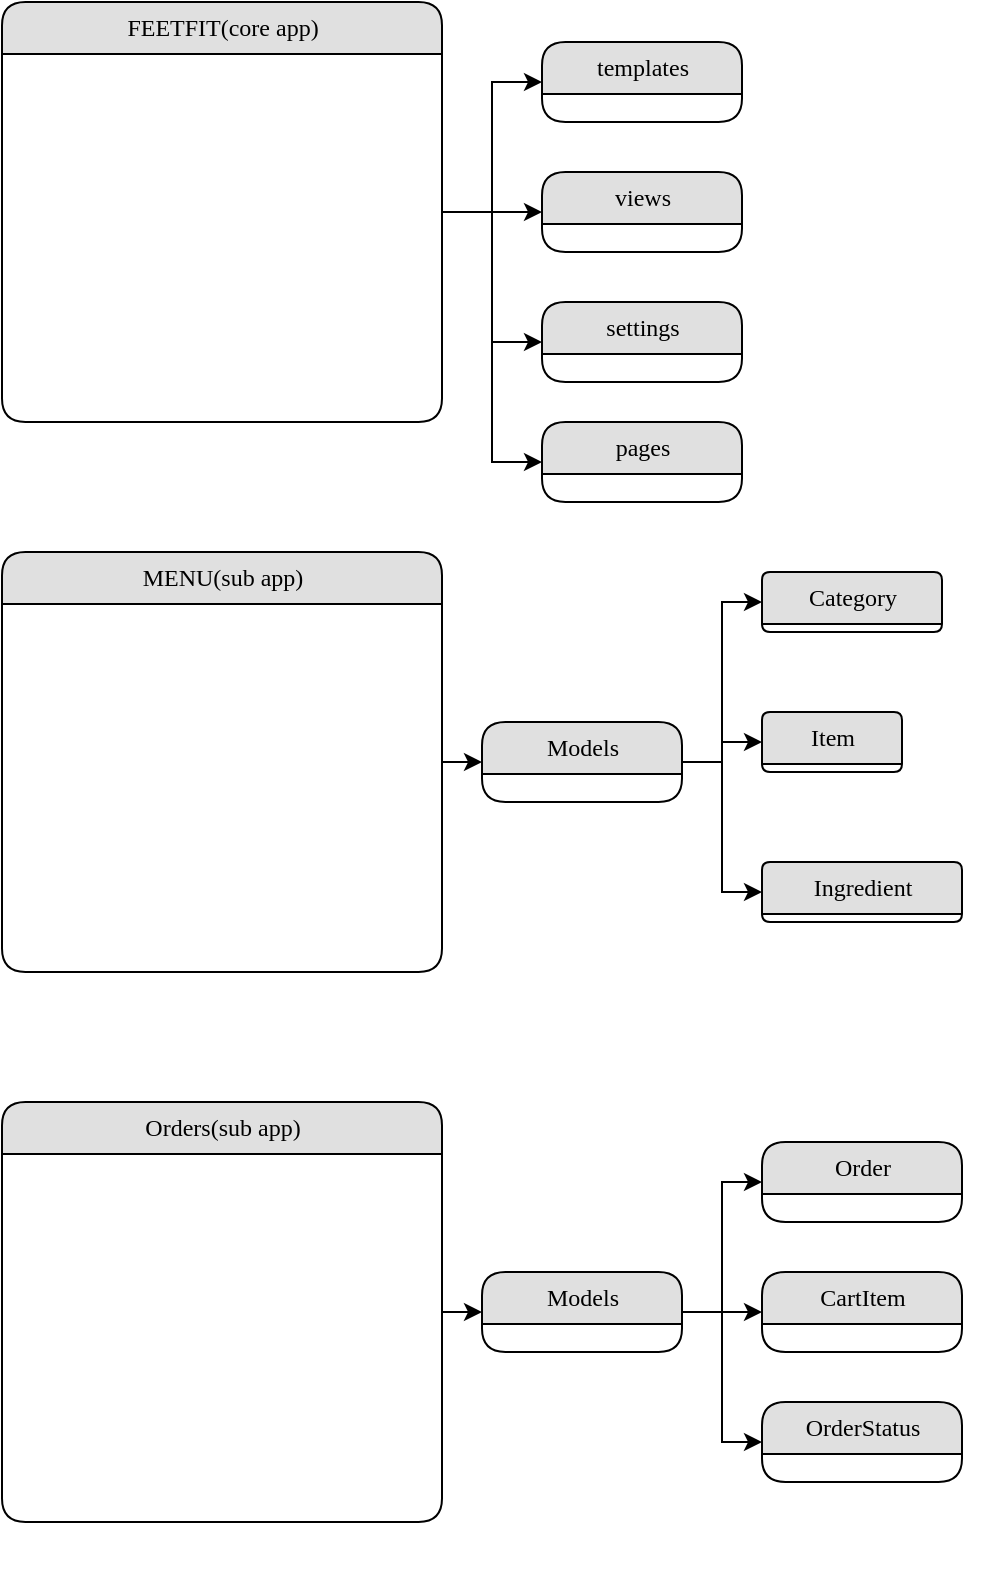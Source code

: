 <mxfile version="21.6.8" type="github">
  <diagram name="Page-1" id="b520641d-4fe3-3701-9064-5fc419738815">
    <mxGraphModel dx="296" dy="434" grid="1" gridSize="10" guides="1" tooltips="1" connect="1" arrows="1" fold="1" page="1" pageScale="1" pageWidth="1100" pageHeight="850" background="none" math="0" shadow="0">
      <root>
        <mxCell id="0" />
        <mxCell id="1" parent="0" />
        <mxCell id="RNBmC7v_2YCIgV9TNYOe-24" style="edgeStyle=orthogonalEdgeStyle;rounded=0;orthogonalLoop=1;jettySize=auto;html=1;exitX=1;exitY=0.5;exitDx=0;exitDy=0;" edge="1" parent="1" source="21ea969265ad0168-6">
          <mxGeometry relative="1" as="geometry">
            <mxPoint x="270" y="105" as="targetPoint" />
          </mxGeometry>
        </mxCell>
        <mxCell id="RNBmC7v_2YCIgV9TNYOe-25" style="edgeStyle=orthogonalEdgeStyle;rounded=0;orthogonalLoop=1;jettySize=auto;html=1;exitX=1;exitY=0.5;exitDx=0;exitDy=0;entryX=0;entryY=0.5;entryDx=0;entryDy=0;" edge="1" parent="1" source="21ea969265ad0168-6" target="RNBmC7v_2YCIgV9TNYOe-9">
          <mxGeometry relative="1" as="geometry" />
        </mxCell>
        <mxCell id="RNBmC7v_2YCIgV9TNYOe-26" style="edgeStyle=orthogonalEdgeStyle;rounded=0;orthogonalLoop=1;jettySize=auto;html=1;exitX=1;exitY=0.5;exitDx=0;exitDy=0;entryX=0;entryY=0.5;entryDx=0;entryDy=0;" edge="1" parent="1" source="21ea969265ad0168-6" target="RNBmC7v_2YCIgV9TNYOe-19">
          <mxGeometry relative="1" as="geometry" />
        </mxCell>
        <mxCell id="RNBmC7v_2YCIgV9TNYOe-68" style="edgeStyle=orthogonalEdgeStyle;rounded=0;orthogonalLoop=1;jettySize=auto;html=1;exitX=1;exitY=0.5;exitDx=0;exitDy=0;entryX=0;entryY=0.5;entryDx=0;entryDy=0;" edge="1" parent="1" source="21ea969265ad0168-6" target="RNBmC7v_2YCIgV9TNYOe-66">
          <mxGeometry relative="1" as="geometry" />
        </mxCell>
        <mxCell id="21ea969265ad0168-6" value="FEETFIT(core app)" style="swimlane;html=1;fontStyle=0;childLayout=stackLayout;horizontal=1;startSize=26;fillColor=#e0e0e0;horizontalStack=0;resizeParent=1;resizeLast=0;collapsible=1;marginBottom=0;swimlaneFillColor=#ffffff;align=center;rounded=1;shadow=0;comic=0;labelBackgroundColor=none;strokeWidth=1;fontFamily=Verdana;fontSize=12" parent="1" vertex="1">
          <mxGeometry width="220" height="210" as="geometry">
            <mxRectangle width="150" height="30" as="alternateBounds" />
          </mxGeometry>
        </mxCell>
        <mxCell id="RNBmC7v_2YCIgV9TNYOe-9" value="templates" style="swimlane;html=1;fontStyle=0;childLayout=stackLayout;horizontal=1;startSize=26;fillColor=#e0e0e0;horizontalStack=0;resizeParent=1;resizeLast=0;collapsible=1;marginBottom=0;swimlaneFillColor=#ffffff;align=center;rounded=1;shadow=0;comic=0;labelBackgroundColor=none;strokeWidth=1;fontFamily=Verdana;fontSize=12" vertex="1" parent="1">
          <mxGeometry x="270" y="20" width="100" height="40" as="geometry" />
        </mxCell>
        <mxCell id="RNBmC7v_2YCIgV9TNYOe-14" style="edgeStyle=orthogonalEdgeStyle;rounded=0;orthogonalLoop=1;jettySize=auto;html=1;exitX=1;exitY=0.5;exitDx=0;exitDy=0;" edge="1" parent="RNBmC7v_2YCIgV9TNYOe-9">
          <mxGeometry relative="1" as="geometry">
            <mxPoint x="100" y="65" as="sourcePoint" />
            <mxPoint x="100" y="65" as="targetPoint" />
          </mxGeometry>
        </mxCell>
        <mxCell id="RNBmC7v_2YCIgV9TNYOe-16" value="views" style="swimlane;html=1;fontStyle=0;childLayout=stackLayout;horizontal=1;startSize=26;fillColor=#e0e0e0;horizontalStack=0;resizeParent=1;resizeLast=0;collapsible=1;marginBottom=0;swimlaneFillColor=#ffffff;align=center;rounded=1;shadow=0;comic=0;labelBackgroundColor=none;strokeWidth=1;fontFamily=Verdana;fontSize=12" vertex="1" parent="1">
          <mxGeometry x="270" y="85" width="100" height="40" as="geometry" />
        </mxCell>
        <mxCell id="RNBmC7v_2YCIgV9TNYOe-17" style="edgeStyle=orthogonalEdgeStyle;rounded=0;orthogonalLoop=1;jettySize=auto;html=1;exitX=1;exitY=0.5;exitDx=0;exitDy=0;" edge="1" parent="RNBmC7v_2YCIgV9TNYOe-16">
          <mxGeometry relative="1" as="geometry">
            <mxPoint x="100" y="65" as="sourcePoint" />
            <mxPoint x="100" y="65" as="targetPoint" />
          </mxGeometry>
        </mxCell>
        <mxCell id="RNBmC7v_2YCIgV9TNYOe-19" value="settings" style="swimlane;html=1;fontStyle=0;childLayout=stackLayout;horizontal=1;startSize=26;fillColor=#e0e0e0;horizontalStack=0;resizeParent=1;resizeLast=0;collapsible=1;marginBottom=0;swimlaneFillColor=#ffffff;align=center;rounded=1;shadow=0;comic=0;labelBackgroundColor=none;strokeWidth=1;fontFamily=Verdana;fontSize=12" vertex="1" parent="1">
          <mxGeometry x="270" y="150" width="100" height="40" as="geometry" />
        </mxCell>
        <mxCell id="RNBmC7v_2YCIgV9TNYOe-20" style="edgeStyle=orthogonalEdgeStyle;rounded=0;orthogonalLoop=1;jettySize=auto;html=1;exitX=1;exitY=0.5;exitDx=0;exitDy=0;" edge="1" parent="RNBmC7v_2YCIgV9TNYOe-19">
          <mxGeometry relative="1" as="geometry">
            <mxPoint x="100" y="65" as="sourcePoint" />
            <mxPoint x="100" y="65" as="targetPoint" />
          </mxGeometry>
        </mxCell>
        <mxCell id="RNBmC7v_2YCIgV9TNYOe-42" style="edgeStyle=orthogonalEdgeStyle;rounded=0;orthogonalLoop=1;jettySize=auto;html=1;exitX=1;exitY=0.5;exitDx=0;exitDy=0;" edge="1" parent="1" source="RNBmC7v_2YCIgV9TNYOe-27">
          <mxGeometry relative="1" as="geometry">
            <mxPoint x="240" y="380" as="targetPoint" />
          </mxGeometry>
        </mxCell>
        <mxCell id="RNBmC7v_2YCIgV9TNYOe-27" value="MENU(sub app)" style="swimlane;html=1;fontStyle=0;childLayout=stackLayout;horizontal=1;startSize=26;fillColor=#e0e0e0;horizontalStack=0;resizeParent=1;resizeLast=0;collapsible=1;marginBottom=0;swimlaneFillColor=#ffffff;align=center;rounded=1;shadow=0;comic=0;labelBackgroundColor=none;strokeWidth=1;fontFamily=Verdana;fontSize=12" vertex="1" parent="1">
          <mxGeometry y="275" width="220" height="210" as="geometry" />
        </mxCell>
        <mxCell id="RNBmC7v_2YCIgV9TNYOe-28" style="edgeStyle=orthogonalEdgeStyle;rounded=0;orthogonalLoop=1;jettySize=auto;html=1;exitX=1;exitY=0.5;exitDx=0;exitDy=0;" edge="1" parent="1">
          <mxGeometry relative="1" as="geometry">
            <mxPoint x="380" y="95" as="sourcePoint" />
            <mxPoint x="380" y="95" as="targetPoint" />
          </mxGeometry>
        </mxCell>
        <mxCell id="RNBmC7v_2YCIgV9TNYOe-29" style="edgeStyle=orthogonalEdgeStyle;rounded=0;orthogonalLoop=1;jettySize=auto;html=1;exitX=1;exitY=0.5;exitDx=0;exitDy=0;" edge="1" parent="1">
          <mxGeometry relative="1" as="geometry">
            <mxPoint x="380" y="160" as="sourcePoint" />
            <mxPoint x="380" y="160" as="targetPoint" />
          </mxGeometry>
        </mxCell>
        <mxCell id="RNBmC7v_2YCIgV9TNYOe-30" style="edgeStyle=orthogonalEdgeStyle;rounded=0;orthogonalLoop=1;jettySize=auto;html=1;exitX=1;exitY=0.5;exitDx=0;exitDy=0;" edge="1" parent="1">
          <mxGeometry relative="1" as="geometry">
            <mxPoint x="380" y="225" as="sourcePoint" />
            <mxPoint x="380" y="225" as="targetPoint" />
          </mxGeometry>
        </mxCell>
        <mxCell id="RNBmC7v_2YCIgV9TNYOe-31" value="Category" style="swimlane;html=1;fontStyle=0;childLayout=stackLayout;horizontal=1;startSize=26;fillColor=#e0e0e0;horizontalStack=0;resizeParent=1;resizeLast=0;collapsible=1;marginBottom=0;swimlaneFillColor=#ffffff;align=center;rounded=1;shadow=0;comic=0;labelBackgroundColor=none;strokeWidth=1;fontFamily=Verdana;fontSize=12" vertex="1" collapsed="1" parent="1">
          <mxGeometry x="380" y="285" width="90" height="30" as="geometry">
            <mxRectangle x="380" y="310" width="100" height="70" as="alternateBounds" />
          </mxGeometry>
        </mxCell>
        <mxCell id="RNBmC7v_2YCIgV9TNYOe-32" style="edgeStyle=orthogonalEdgeStyle;rounded=0;orthogonalLoop=1;jettySize=auto;html=1;exitX=1;exitY=0.5;exitDx=0;exitDy=0;" edge="1" parent="RNBmC7v_2YCIgV9TNYOe-31">
          <mxGeometry relative="1" as="geometry">
            <mxPoint x="100" y="65" as="sourcePoint" />
            <mxPoint x="100" y="65" as="targetPoint" />
          </mxGeometry>
        </mxCell>
        <mxCell id="RNBmC7v_2YCIgV9TNYOe-60" value="Burgers&lt;br&gt;Pizzas&lt;br&gt;Sides" style="text;html=1;strokeColor=none;fillColor=none;align=center;verticalAlign=middle;whiteSpace=wrap;rounded=0;" vertex="1" parent="RNBmC7v_2YCIgV9TNYOe-31">
          <mxGeometry y="26" width="100" height="44" as="geometry" />
        </mxCell>
        <mxCell id="RNBmC7v_2YCIgV9TNYOe-33" value="Item" style="swimlane;html=1;fontStyle=0;childLayout=stackLayout;horizontal=1;startSize=26;fillColor=#e0e0e0;horizontalStack=0;resizeParent=1;resizeLast=0;collapsible=1;marginBottom=0;swimlaneFillColor=#ffffff;align=center;rounded=1;shadow=0;comic=0;labelBackgroundColor=none;strokeWidth=1;fontFamily=Verdana;fontSize=12" vertex="1" collapsed="1" parent="1">
          <mxGeometry x="380" y="355" width="70" height="30" as="geometry">
            <mxRectangle x="380" y="380" width="100" height="75" as="alternateBounds" />
          </mxGeometry>
        </mxCell>
        <mxCell id="RNBmC7v_2YCIgV9TNYOe-34" style="edgeStyle=orthogonalEdgeStyle;rounded=0;orthogonalLoop=1;jettySize=auto;html=1;exitX=1;exitY=0.5;exitDx=0;exitDy=0;" edge="1" parent="RNBmC7v_2YCIgV9TNYOe-33">
          <mxGeometry relative="1" as="geometry">
            <mxPoint x="100" y="65" as="sourcePoint" />
            <mxPoint x="100" y="65" as="targetPoint" />
          </mxGeometry>
        </mxCell>
        <mxCell id="RNBmC7v_2YCIgV9TNYOe-63" value="Cheesburger&lt;br&gt;Margherita Pizza&lt;br&gt;French Fries" style="text;html=1;strokeColor=none;fillColor=none;align=center;verticalAlign=middle;whiteSpace=wrap;rounded=0;" vertex="1" parent="RNBmC7v_2YCIgV9TNYOe-33">
          <mxGeometry y="26" width="100" height="44" as="geometry" />
        </mxCell>
        <mxCell id="RNBmC7v_2YCIgV9TNYOe-35" value="Ingredient" style="swimlane;html=1;fontStyle=0;childLayout=stackLayout;horizontal=1;startSize=26;fillColor=#e0e0e0;horizontalStack=0;resizeParent=1;resizeLast=0;collapsible=1;marginBottom=0;swimlaneFillColor=#ffffff;align=center;rounded=1;shadow=0;comic=0;labelBackgroundColor=none;strokeWidth=1;fontFamily=Verdana;fontSize=12" vertex="1" collapsed="1" parent="1">
          <mxGeometry x="380" y="430" width="100" height="30" as="geometry">
            <mxRectangle x="380" y="455" width="100" height="70" as="alternateBounds" />
          </mxGeometry>
        </mxCell>
        <mxCell id="RNBmC7v_2YCIgV9TNYOe-36" style="edgeStyle=orthogonalEdgeStyle;rounded=0;orthogonalLoop=1;jettySize=auto;html=1;exitX=1;exitY=0.5;exitDx=0;exitDy=0;" edge="1" parent="RNBmC7v_2YCIgV9TNYOe-35">
          <mxGeometry relative="1" as="geometry">
            <mxPoint x="100" y="65" as="sourcePoint" />
            <mxPoint x="100" y="65" as="targetPoint" />
          </mxGeometry>
        </mxCell>
        <mxCell id="RNBmC7v_2YCIgV9TNYOe-64" value="Lettuce&lt;br&gt;Tomato&lt;br&gt;Cheese" style="text;html=1;strokeColor=none;fillColor=none;align=center;verticalAlign=middle;whiteSpace=wrap;rounded=0;" vertex="1" parent="RNBmC7v_2YCIgV9TNYOe-35">
          <mxGeometry y="26" width="100" height="44" as="geometry" />
        </mxCell>
        <mxCell id="RNBmC7v_2YCIgV9TNYOe-52" style="edgeStyle=orthogonalEdgeStyle;rounded=0;orthogonalLoop=1;jettySize=auto;html=1;exitX=1;exitY=0.5;exitDx=0;exitDy=0;entryX=0;entryY=0.5;entryDx=0;entryDy=0;" edge="1" parent="1" source="RNBmC7v_2YCIgV9TNYOe-39" target="RNBmC7v_2YCIgV9TNYOe-33">
          <mxGeometry relative="1" as="geometry">
            <mxPoint x="370" y="379.872" as="targetPoint" />
          </mxGeometry>
        </mxCell>
        <mxCell id="RNBmC7v_2YCIgV9TNYOe-54" style="edgeStyle=orthogonalEdgeStyle;rounded=0;orthogonalLoop=1;jettySize=auto;html=1;exitX=1;exitY=0.5;exitDx=0;exitDy=0;entryX=0;entryY=0.5;entryDx=0;entryDy=0;" edge="1" parent="1" source="RNBmC7v_2YCIgV9TNYOe-39" target="RNBmC7v_2YCIgV9TNYOe-31">
          <mxGeometry relative="1" as="geometry" />
        </mxCell>
        <mxCell id="RNBmC7v_2YCIgV9TNYOe-55" style="edgeStyle=orthogonalEdgeStyle;rounded=0;orthogonalLoop=1;jettySize=auto;html=1;exitX=1;exitY=0.5;exitDx=0;exitDy=0;entryX=0;entryY=0.5;entryDx=0;entryDy=0;" edge="1" parent="1" source="RNBmC7v_2YCIgV9TNYOe-39" target="RNBmC7v_2YCIgV9TNYOe-35">
          <mxGeometry relative="1" as="geometry" />
        </mxCell>
        <mxCell id="RNBmC7v_2YCIgV9TNYOe-39" value="Models" style="swimlane;html=1;fontStyle=0;childLayout=stackLayout;horizontal=1;startSize=26;fillColor=#e0e0e0;horizontalStack=0;resizeParent=1;resizeLast=0;collapsible=1;marginBottom=0;swimlaneFillColor=#ffffff;align=center;rounded=1;shadow=0;comic=0;labelBackgroundColor=none;strokeWidth=1;fontFamily=Verdana;fontSize=12" vertex="1" parent="1">
          <mxGeometry x="240" y="360" width="100" height="40" as="geometry" />
        </mxCell>
        <mxCell id="RNBmC7v_2YCIgV9TNYOe-40" style="edgeStyle=orthogonalEdgeStyle;rounded=0;orthogonalLoop=1;jettySize=auto;html=1;exitX=1;exitY=0.5;exitDx=0;exitDy=0;" edge="1" parent="RNBmC7v_2YCIgV9TNYOe-39">
          <mxGeometry relative="1" as="geometry">
            <mxPoint x="100" y="65" as="sourcePoint" />
            <mxPoint x="100" y="65" as="targetPoint" />
          </mxGeometry>
        </mxCell>
        <mxCell id="RNBmC7v_2YCIgV9TNYOe-66" value="pages" style="swimlane;html=1;fontStyle=0;childLayout=stackLayout;horizontal=1;startSize=26;fillColor=#e0e0e0;horizontalStack=0;resizeParent=1;resizeLast=0;collapsible=1;marginBottom=0;swimlaneFillColor=#ffffff;align=center;rounded=1;shadow=0;comic=0;labelBackgroundColor=none;strokeWidth=1;fontFamily=Verdana;fontSize=12" vertex="1" parent="1">
          <mxGeometry x="270" y="210" width="100" height="40" as="geometry" />
        </mxCell>
        <mxCell id="RNBmC7v_2YCIgV9TNYOe-67" style="edgeStyle=orthogonalEdgeStyle;rounded=0;orthogonalLoop=1;jettySize=auto;html=1;exitX=1;exitY=0.5;exitDx=0;exitDy=0;" edge="1" parent="RNBmC7v_2YCIgV9TNYOe-66">
          <mxGeometry relative="1" as="geometry">
            <mxPoint x="100" y="60" as="sourcePoint" />
            <mxPoint x="100" y="60" as="targetPoint" />
          </mxGeometry>
        </mxCell>
        <mxCell id="RNBmC7v_2YCIgV9TNYOe-69" style="edgeStyle=orthogonalEdgeStyle;rounded=0;orthogonalLoop=1;jettySize=auto;html=1;exitX=1;exitY=0.5;exitDx=0;exitDy=0;entryX=0;entryY=0.5;entryDx=0;entryDy=0;" edge="1" parent="1" source="RNBmC7v_2YCIgV9TNYOe-73" target="RNBmC7v_2YCIgV9TNYOe-85">
          <mxGeometry relative="1" as="geometry">
            <mxPoint x="270" y="655" as="targetPoint" />
          </mxGeometry>
        </mxCell>
        <mxCell id="RNBmC7v_2YCIgV9TNYOe-73" value="Orders(sub app)" style="swimlane;html=1;fontStyle=0;childLayout=stackLayout;horizontal=1;startSize=26;fillColor=#e0e0e0;horizontalStack=0;resizeParent=1;resizeLast=0;collapsible=1;marginBottom=0;swimlaneFillColor=#ffffff;align=center;rounded=1;shadow=0;comic=0;labelBackgroundColor=none;strokeWidth=1;fontFamily=Verdana;fontSize=12" vertex="1" parent="1">
          <mxGeometry y="550" width="220" height="210" as="geometry">
            <mxRectangle width="150" height="30" as="alternateBounds" />
          </mxGeometry>
        </mxCell>
        <mxCell id="RNBmC7v_2YCIgV9TNYOe-74" value="Order" style="swimlane;html=1;fontStyle=0;childLayout=stackLayout;horizontal=1;startSize=26;fillColor=#e0e0e0;horizontalStack=0;resizeParent=1;resizeLast=0;collapsible=1;marginBottom=0;swimlaneFillColor=#ffffff;align=center;rounded=1;shadow=0;comic=0;labelBackgroundColor=none;strokeWidth=1;fontFamily=Verdana;fontSize=12" vertex="1" parent="1">
          <mxGeometry x="380" y="570" width="100" height="40" as="geometry" />
        </mxCell>
        <mxCell id="RNBmC7v_2YCIgV9TNYOe-75" style="edgeStyle=orthogonalEdgeStyle;rounded=0;orthogonalLoop=1;jettySize=auto;html=1;exitX=1;exitY=0.5;exitDx=0;exitDy=0;" edge="1" parent="RNBmC7v_2YCIgV9TNYOe-74">
          <mxGeometry relative="1" as="geometry">
            <mxPoint x="100" y="65" as="sourcePoint" />
            <mxPoint x="100" y="65" as="targetPoint" />
          </mxGeometry>
        </mxCell>
        <mxCell id="RNBmC7v_2YCIgV9TNYOe-76" value="CartItem" style="swimlane;html=1;fontStyle=0;childLayout=stackLayout;horizontal=1;startSize=26;fillColor=#e0e0e0;horizontalStack=0;resizeParent=1;resizeLast=0;collapsible=1;marginBottom=0;swimlaneFillColor=#ffffff;align=center;rounded=1;shadow=0;comic=0;labelBackgroundColor=none;strokeWidth=1;fontFamily=Verdana;fontSize=12" vertex="1" parent="1">
          <mxGeometry x="380" y="635" width="100" height="40" as="geometry" />
        </mxCell>
        <mxCell id="RNBmC7v_2YCIgV9TNYOe-77" style="edgeStyle=orthogonalEdgeStyle;rounded=0;orthogonalLoop=1;jettySize=auto;html=1;exitX=1;exitY=0.5;exitDx=0;exitDy=0;" edge="1" parent="RNBmC7v_2YCIgV9TNYOe-76">
          <mxGeometry relative="1" as="geometry">
            <mxPoint x="100" y="65" as="sourcePoint" />
            <mxPoint x="100" y="65" as="targetPoint" />
          </mxGeometry>
        </mxCell>
        <mxCell id="RNBmC7v_2YCIgV9TNYOe-78" value="OrderStatus" style="swimlane;html=1;fontStyle=0;childLayout=stackLayout;horizontal=1;startSize=26;fillColor=#e0e0e0;horizontalStack=0;resizeParent=1;resizeLast=0;collapsible=1;marginBottom=0;swimlaneFillColor=#ffffff;align=center;rounded=1;shadow=0;comic=0;labelBackgroundColor=none;strokeWidth=1;fontFamily=Verdana;fontSize=12" vertex="1" parent="1">
          <mxGeometry x="380" y="700" width="100" height="40" as="geometry" />
        </mxCell>
        <mxCell id="RNBmC7v_2YCIgV9TNYOe-79" style="edgeStyle=orthogonalEdgeStyle;rounded=0;orthogonalLoop=1;jettySize=auto;html=1;exitX=1;exitY=0.5;exitDx=0;exitDy=0;" edge="1" parent="RNBmC7v_2YCIgV9TNYOe-78">
          <mxGeometry relative="1" as="geometry">
            <mxPoint x="100" y="65" as="sourcePoint" />
            <mxPoint x="100" y="65" as="targetPoint" />
          </mxGeometry>
        </mxCell>
        <mxCell id="RNBmC7v_2YCIgV9TNYOe-80" style="edgeStyle=orthogonalEdgeStyle;rounded=0;orthogonalLoop=1;jettySize=auto;html=1;exitX=1;exitY=0.5;exitDx=0;exitDy=0;" edge="1" parent="1">
          <mxGeometry relative="1" as="geometry">
            <mxPoint x="490" y="645" as="sourcePoint" />
            <mxPoint x="490" y="645" as="targetPoint" />
          </mxGeometry>
        </mxCell>
        <mxCell id="RNBmC7v_2YCIgV9TNYOe-81" style="edgeStyle=orthogonalEdgeStyle;rounded=0;orthogonalLoop=1;jettySize=auto;html=1;exitX=1;exitY=0.5;exitDx=0;exitDy=0;" edge="1" parent="1">
          <mxGeometry relative="1" as="geometry">
            <mxPoint x="490" y="710" as="sourcePoint" />
            <mxPoint x="490" y="710" as="targetPoint" />
          </mxGeometry>
        </mxCell>
        <mxCell id="RNBmC7v_2YCIgV9TNYOe-82" style="edgeStyle=orthogonalEdgeStyle;rounded=0;orthogonalLoop=1;jettySize=auto;html=1;exitX=1;exitY=0.5;exitDx=0;exitDy=0;" edge="1" parent="1">
          <mxGeometry relative="1" as="geometry">
            <mxPoint x="380" y="775" as="sourcePoint" />
            <mxPoint x="380" y="775" as="targetPoint" />
          </mxGeometry>
        </mxCell>
        <mxCell id="RNBmC7v_2YCIgV9TNYOe-88" style="edgeStyle=orthogonalEdgeStyle;rounded=0;orthogonalLoop=1;jettySize=auto;html=1;exitX=1;exitY=0.5;exitDx=0;exitDy=0;entryX=0;entryY=0.5;entryDx=0;entryDy=0;" edge="1" parent="1" source="RNBmC7v_2YCIgV9TNYOe-85" target="RNBmC7v_2YCIgV9TNYOe-74">
          <mxGeometry relative="1" as="geometry" />
        </mxCell>
        <mxCell id="RNBmC7v_2YCIgV9TNYOe-89" style="edgeStyle=orthogonalEdgeStyle;rounded=0;orthogonalLoop=1;jettySize=auto;html=1;exitX=1;exitY=0.5;exitDx=0;exitDy=0;entryX=0;entryY=0.5;entryDx=0;entryDy=0;" edge="1" parent="1" source="RNBmC7v_2YCIgV9TNYOe-85" target="RNBmC7v_2YCIgV9TNYOe-76">
          <mxGeometry relative="1" as="geometry" />
        </mxCell>
        <mxCell id="RNBmC7v_2YCIgV9TNYOe-90" style="edgeStyle=orthogonalEdgeStyle;rounded=0;orthogonalLoop=1;jettySize=auto;html=1;exitX=1;exitY=0.5;exitDx=0;exitDy=0;entryX=0;entryY=0.5;entryDx=0;entryDy=0;" edge="1" parent="1" source="RNBmC7v_2YCIgV9TNYOe-85" target="RNBmC7v_2YCIgV9TNYOe-78">
          <mxGeometry relative="1" as="geometry" />
        </mxCell>
        <mxCell id="RNBmC7v_2YCIgV9TNYOe-85" value="Models" style="swimlane;html=1;fontStyle=0;childLayout=stackLayout;horizontal=1;startSize=26;fillColor=#e0e0e0;horizontalStack=0;resizeParent=1;resizeLast=0;collapsible=1;marginBottom=0;swimlaneFillColor=#ffffff;align=center;rounded=1;shadow=0;comic=0;labelBackgroundColor=none;strokeWidth=1;fontFamily=Verdana;fontSize=12" vertex="1" parent="1">
          <mxGeometry x="240" y="635" width="100" height="40" as="geometry" />
        </mxCell>
        <mxCell id="RNBmC7v_2YCIgV9TNYOe-86" style="edgeStyle=orthogonalEdgeStyle;rounded=0;orthogonalLoop=1;jettySize=auto;html=1;exitX=1;exitY=0.5;exitDx=0;exitDy=0;" edge="1" parent="RNBmC7v_2YCIgV9TNYOe-85">
          <mxGeometry relative="1" as="geometry">
            <mxPoint x="100" y="65" as="sourcePoint" />
            <mxPoint x="100" y="65" as="targetPoint" />
          </mxGeometry>
        </mxCell>
      </root>
    </mxGraphModel>
  </diagram>
</mxfile>
